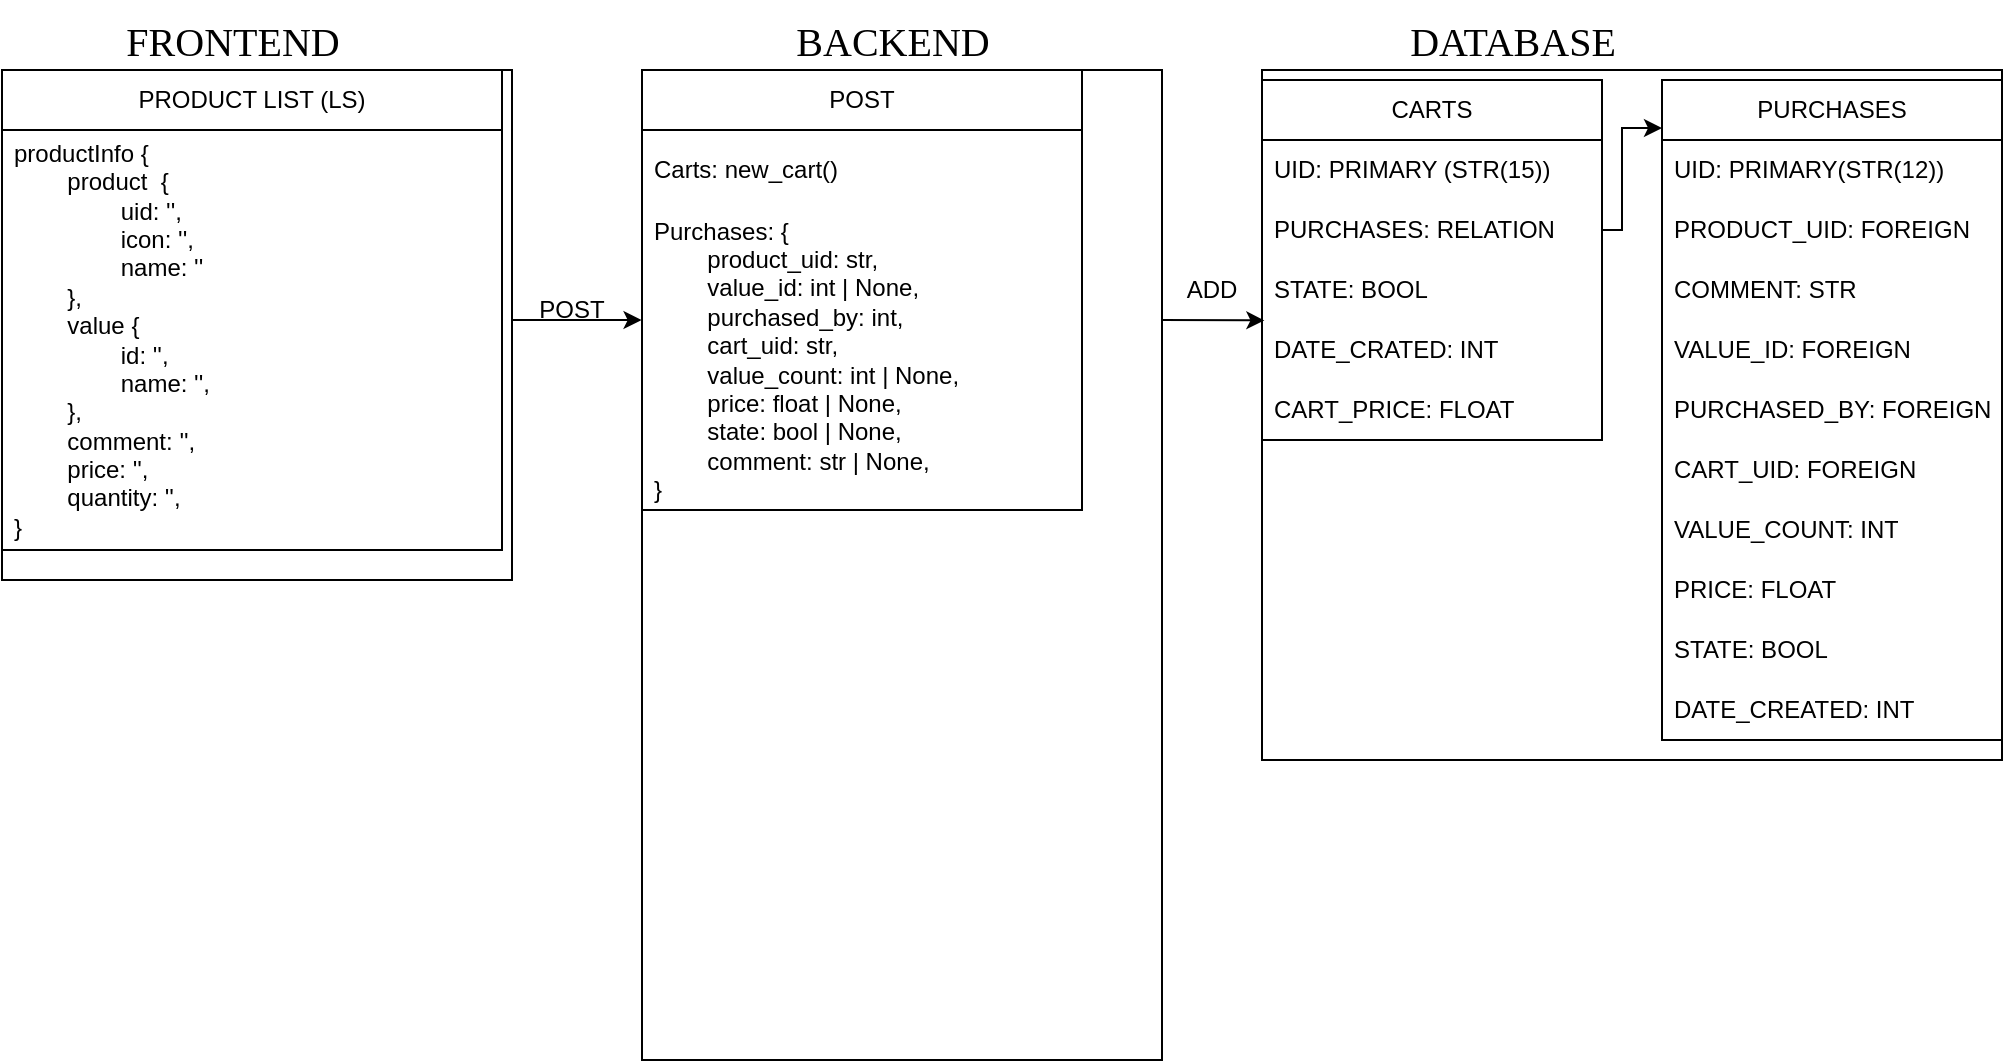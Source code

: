 <mxfile version="21.6.5" type="github">
  <diagram name="Страница 1" id="HZFbQNebpS3dsYPXrG0u">
    <mxGraphModel dx="1980" dy="1144" grid="1" gridSize="10" guides="1" tooltips="1" connect="1" arrows="1" fold="1" page="1" pageScale="1" pageWidth="827" pageHeight="1169" math="0" shadow="0">
      <root>
        <mxCell id="0" />
        <mxCell id="1" parent="0" />
        <mxCell id="mFnuZ9e1Q0QXPRqKt2S9-1" value="" style="whiteSpace=wrap;html=1;aspect=fixed;" vertex="1" parent="1">
          <mxGeometry x="20" y="35" width="255" height="255" as="geometry" />
        </mxCell>
        <mxCell id="mFnuZ9e1Q0QXPRqKt2S9-2" value="&lt;font size=&quot;1&quot; face=&quot;Lucida Console&quot;&gt;&lt;span style=&quot;font-size: 20px;&quot;&gt;FRONTEND&lt;/span&gt;&lt;/font&gt;" style="text;html=1;align=center;verticalAlign=middle;resizable=0;points=[];autosize=1;strokeColor=none;fillColor=none;" vertex="1" parent="1">
          <mxGeometry x="75" width="120" height="40" as="geometry" />
        </mxCell>
        <mxCell id="mFnuZ9e1Q0QXPRqKt2S9-3" value="" style="whiteSpace=wrap;html=1;" vertex="1" parent="1">
          <mxGeometry x="340" y="35" width="260" height="495" as="geometry" />
        </mxCell>
        <mxCell id="mFnuZ9e1Q0QXPRqKt2S9-4" value="&lt;font size=&quot;1&quot; face=&quot;Lucida Console&quot;&gt;&lt;span style=&quot;font-size: 20px;&quot;&gt;BACKEND&lt;/span&gt;&lt;/font&gt;" style="text;html=1;align=center;verticalAlign=middle;resizable=0;points=[];autosize=1;strokeColor=none;fillColor=none;" vertex="1" parent="1">
          <mxGeometry x="410" width="110" height="40" as="geometry" />
        </mxCell>
        <mxCell id="mFnuZ9e1Q0QXPRqKt2S9-6" value="PRODUCT LIST (LS)" style="swimlane;fontStyle=0;childLayout=stackLayout;horizontal=1;startSize=30;horizontalStack=0;resizeParent=1;resizeParentMax=0;resizeLast=0;collapsible=1;marginBottom=0;whiteSpace=wrap;html=1;" vertex="1" parent="1">
          <mxGeometry x="20" y="35" width="250" height="240" as="geometry" />
        </mxCell>
        <mxCell id="mFnuZ9e1Q0QXPRqKt2S9-36" value="productInfo {&lt;br&gt;&lt;span style=&quot;white-space: pre;&quot;&gt;&#x9;&lt;/span&gt;product&amp;nbsp; {&lt;br&gt;&lt;span style=&quot;white-space: pre;&quot;&gt;&lt;span style=&quot;white-space: pre;&quot;&gt;&#x9;&lt;span style=&quot;white-space: pre;&quot;&gt;&#x9;&lt;/span&gt;u&lt;/span&gt;id: &#39;&#39;,&lt;br&gt;&lt;span style=&quot;white-space: pre;&quot;&gt;&lt;span style=&quot;white-space: pre;&quot;&gt;&#x9;&lt;/span&gt;&lt;span style=&quot;white-space: pre;&quot;&gt;&#x9;&lt;/span&gt;icon: &#39;&#39;,&lt;br&gt;&lt;span style=&quot;white-space: pre;&quot;&gt;&#x9;&lt;/span&gt;&lt;span style=&quot;white-space: pre;&quot;&gt;&#x9;&lt;/span&gt;name: &#39;&#39;&#x9;&lt;/span&gt;&#x9;&lt;/span&gt;&lt;br&gt;&lt;span style=&quot;white-space: pre;&quot;&gt;&#x9;&lt;/span&gt;},&lt;br&gt;&lt;span style=&quot;white-space: pre;&quot;&gt;&#x9;&lt;/span&gt;value {&lt;br&gt;&lt;span style=&quot;white-space: pre;&quot;&gt;&lt;span style=&quot;white-space: pre;&quot;&gt;&#x9;&lt;span style=&quot;white-space: pre;&quot;&gt;&#x9;&lt;/span&gt;i&lt;/span&gt;d: &#39;&#39;,&lt;br/&gt;&lt;span style=&quot;white-space: pre;&quot;&gt;&#x9;&lt;/span&gt;&lt;span style=&quot;white-space: pre;&quot;&gt;&#x9;&lt;/span&gt;name: &#39;&#39;,&#x9;&lt;/span&gt;&lt;br&gt;&lt;span style=&quot;white-space: pre;&quot;&gt;&#x9;&lt;/span&gt;},&lt;br&gt;&lt;span style=&quot;white-space: pre;&quot;&gt;&#x9;&lt;/span&gt;comment: &#39;&#39;,&lt;br&gt;&lt;span style=&quot;white-space: pre;&quot;&gt;&#x9;&lt;/span&gt;price: &#39;&#39;,&lt;br&gt;&lt;span style=&quot;white-space: pre;&quot;&gt;&#x9;&lt;/span&gt;quantity: &#39;&#39;,&lt;br&gt;}" style="text;strokeColor=none;fillColor=none;align=left;verticalAlign=middle;spacingLeft=4;spacingRight=4;overflow=hidden;points=[[0,0.5],[1,0.5]];portConstraint=eastwest;rotatable=0;whiteSpace=wrap;html=1;" vertex="1" parent="mFnuZ9e1Q0QXPRqKt2S9-6">
          <mxGeometry y="30" width="250" height="210" as="geometry" />
        </mxCell>
        <mxCell id="mFnuZ9e1Q0QXPRqKt2S9-13" value="" style="whiteSpace=wrap;html=1;" vertex="1" parent="1">
          <mxGeometry x="650" y="35" width="370" height="345" as="geometry" />
        </mxCell>
        <mxCell id="mFnuZ9e1Q0QXPRqKt2S9-14" value="&lt;font size=&quot;1&quot; face=&quot;Lucida Console&quot;&gt;&lt;span style=&quot;font-size: 20px;&quot;&gt;DATABASE&lt;/span&gt;&lt;/font&gt;" style="text;html=1;align=center;verticalAlign=middle;resizable=0;points=[];autosize=1;strokeColor=none;fillColor=none;" vertex="1" parent="1">
          <mxGeometry x="715" width="120" height="40" as="geometry" />
        </mxCell>
        <mxCell id="mFnuZ9e1Q0QXPRqKt2S9-15" value="" style="endArrow=classic;html=1;rounded=0;entryX=0.007;entryY=0.007;entryDx=0;entryDy=0;entryPerimeter=0;" edge="1" parent="1" target="mFnuZ9e1Q0QXPRqKt2S9-52">
          <mxGeometry width="50" height="50" relative="1" as="geometry">
            <mxPoint x="600" y="160" as="sourcePoint" />
            <mxPoint x="620.0" y="150" as="targetPoint" />
          </mxGeometry>
        </mxCell>
        <mxCell id="mFnuZ9e1Q0QXPRqKt2S9-20" value="POST" style="text;html=1;strokeColor=none;fillColor=none;align=center;verticalAlign=middle;whiteSpace=wrap;rounded=0;" vertex="1" parent="1">
          <mxGeometry x="275" y="140" width="60" height="30" as="geometry" />
        </mxCell>
        <mxCell id="mFnuZ9e1Q0QXPRqKt2S9-23" value="ADD" style="text;html=1;strokeColor=none;fillColor=none;align=center;verticalAlign=middle;whiteSpace=wrap;rounded=0;" vertex="1" parent="1">
          <mxGeometry x="600" y="130" width="50" height="30" as="geometry" />
        </mxCell>
        <mxCell id="mFnuZ9e1Q0QXPRqKt2S9-24" value="POST" style="swimlane;fontStyle=0;childLayout=stackLayout;horizontal=1;startSize=30;horizontalStack=0;resizeParent=1;resizeParentMax=0;resizeLast=0;collapsible=1;marginBottom=0;whiteSpace=wrap;html=1;" vertex="1" parent="1">
          <mxGeometry x="340" y="35" width="220" height="220" as="geometry" />
        </mxCell>
        <mxCell id="mFnuZ9e1Q0QXPRqKt2S9-37" value="Carts: new_cart()" style="text;strokeColor=none;fillColor=none;align=left;verticalAlign=middle;spacingLeft=4;spacingRight=4;overflow=hidden;points=[[0,0.5],[1,0.5]];portConstraint=eastwest;rotatable=0;whiteSpace=wrap;html=1;" vertex="1" parent="mFnuZ9e1Q0QXPRqKt2S9-24">
          <mxGeometry y="30" width="220" height="40" as="geometry" />
        </mxCell>
        <mxCell id="mFnuZ9e1Q0QXPRqKt2S9-27" value="Purchases: {&lt;br&gt;&lt;span style=&quot;white-space: pre;&quot;&gt;&#x9;&lt;/span&gt;product_uid: str,&lt;br&gt;&lt;span style=&quot;white-space: pre;&quot;&gt;&#x9;&lt;/span&gt;value_id: int | None,&lt;br&gt;&lt;span style=&quot;white-space: pre;&quot;&gt;&#x9;&lt;/span&gt;purchased_by: int,&lt;br&gt;&lt;span style=&quot;white-space: pre;&quot;&gt;&#x9;&lt;/span&gt;cart_uid: str,&lt;br&gt;&lt;span style=&quot;white-space: pre;&quot;&gt;&#x9;&lt;/span&gt;value_count: int | None,&lt;br&gt;&lt;span style=&quot;white-space: pre;&quot;&gt;&#x9;&lt;/span&gt;price: float | None,&lt;br&gt;&lt;span style=&quot;white-space: pre;&quot;&gt;&#x9;&lt;/span&gt;state: bool | None,&lt;br&gt;&lt;span style=&quot;white-space: pre;&quot;&gt;&#x9;&lt;/span&gt;comment: str | None,&lt;br&gt;}" style="text;strokeColor=none;fillColor=none;align=left;verticalAlign=middle;spacingLeft=4;spacingRight=4;overflow=hidden;points=[[0,0.5],[1,0.5]];portConstraint=eastwest;rotatable=0;whiteSpace=wrap;html=1;" vertex="1" parent="mFnuZ9e1Q0QXPRqKt2S9-24">
          <mxGeometry y="70" width="220" height="150" as="geometry" />
        </mxCell>
        <mxCell id="mFnuZ9e1Q0QXPRqKt2S9-39" value="" style="endArrow=classic;html=1;rounded=0;exitX=0.004;exitY=0.666;exitDx=0;exitDy=0;entryX=-0.001;entryY=0.367;entryDx=0;entryDy=0;entryPerimeter=0;exitPerimeter=0;" edge="1" parent="1" source="mFnuZ9e1Q0QXPRqKt2S9-20" target="mFnuZ9e1Q0QXPRqKt2S9-27">
          <mxGeometry width="50" height="50" relative="1" as="geometry">
            <mxPoint x="430" y="320" as="sourcePoint" />
            <mxPoint x="480" y="270" as="targetPoint" />
          </mxGeometry>
        </mxCell>
        <mxCell id="mFnuZ9e1Q0QXPRqKt2S9-40" value="CARTS" style="swimlane;fontStyle=0;childLayout=stackLayout;horizontal=1;startSize=30;horizontalStack=0;resizeParent=1;resizeParentMax=0;resizeLast=0;collapsible=1;marginBottom=0;whiteSpace=wrap;html=1;" vertex="1" parent="1">
          <mxGeometry x="650" y="40" width="170" height="180" as="geometry" />
        </mxCell>
        <mxCell id="mFnuZ9e1Q0QXPRqKt2S9-41" value="UID: PRIMARY (STR(15))" style="text;strokeColor=none;fillColor=none;align=left;verticalAlign=middle;spacingLeft=4;spacingRight=4;overflow=hidden;points=[[0,0.5],[1,0.5]];portConstraint=eastwest;rotatable=0;whiteSpace=wrap;html=1;" vertex="1" parent="mFnuZ9e1Q0QXPRqKt2S9-40">
          <mxGeometry y="30" width="170" height="30" as="geometry" />
        </mxCell>
        <mxCell id="mFnuZ9e1Q0QXPRqKt2S9-42" value="PURCHASES: RELATION" style="text;strokeColor=none;fillColor=none;align=left;verticalAlign=middle;spacingLeft=4;spacingRight=4;overflow=hidden;points=[[0,0.5],[1,0.5]];portConstraint=eastwest;rotatable=0;whiteSpace=wrap;html=1;" vertex="1" parent="mFnuZ9e1Q0QXPRqKt2S9-40">
          <mxGeometry y="60" width="170" height="30" as="geometry" />
        </mxCell>
        <mxCell id="mFnuZ9e1Q0QXPRqKt2S9-43" value="STATE: BOOL" style="text;strokeColor=none;fillColor=none;align=left;verticalAlign=middle;spacingLeft=4;spacingRight=4;overflow=hidden;points=[[0,0.5],[1,0.5]];portConstraint=eastwest;rotatable=0;whiteSpace=wrap;html=1;" vertex="1" parent="mFnuZ9e1Q0QXPRqKt2S9-40">
          <mxGeometry y="90" width="170" height="30" as="geometry" />
        </mxCell>
        <mxCell id="mFnuZ9e1Q0QXPRqKt2S9-52" value="DATE_CRATED: INT" style="text;strokeColor=none;fillColor=none;align=left;verticalAlign=middle;spacingLeft=4;spacingRight=4;overflow=hidden;points=[[0,0.5],[1,0.5]];portConstraint=eastwest;rotatable=0;whiteSpace=wrap;html=1;" vertex="1" parent="mFnuZ9e1Q0QXPRqKt2S9-40">
          <mxGeometry y="120" width="170" height="30" as="geometry" />
        </mxCell>
        <mxCell id="mFnuZ9e1Q0QXPRqKt2S9-53" value="CART_PRICE: FLOAT" style="text;strokeColor=none;fillColor=none;align=left;verticalAlign=middle;spacingLeft=4;spacingRight=4;overflow=hidden;points=[[0,0.5],[1,0.5]];portConstraint=eastwest;rotatable=0;whiteSpace=wrap;html=1;" vertex="1" parent="mFnuZ9e1Q0QXPRqKt2S9-40">
          <mxGeometry y="150" width="170" height="30" as="geometry" />
        </mxCell>
        <mxCell id="mFnuZ9e1Q0QXPRqKt2S9-44" value="PURCHASES" style="swimlane;fontStyle=0;childLayout=stackLayout;horizontal=1;startSize=30;horizontalStack=0;resizeParent=1;resizeParentMax=0;resizeLast=0;collapsible=1;marginBottom=0;whiteSpace=wrap;html=1;" vertex="1" parent="1">
          <mxGeometry x="850" y="40" width="170" height="330" as="geometry" />
        </mxCell>
        <mxCell id="mFnuZ9e1Q0QXPRqKt2S9-45" value="UID: PRIMARY(STR(12))" style="text;strokeColor=none;fillColor=none;align=left;verticalAlign=middle;spacingLeft=4;spacingRight=4;overflow=hidden;points=[[0,0.5],[1,0.5]];portConstraint=eastwest;rotatable=0;whiteSpace=wrap;html=1;" vertex="1" parent="mFnuZ9e1Q0QXPRqKt2S9-44">
          <mxGeometry y="30" width="170" height="30" as="geometry" />
        </mxCell>
        <mxCell id="mFnuZ9e1Q0QXPRqKt2S9-46" value="PRODUCT_UID: FOREIGN" style="text;strokeColor=none;fillColor=none;align=left;verticalAlign=middle;spacingLeft=4;spacingRight=4;overflow=hidden;points=[[0,0.5],[1,0.5]];portConstraint=eastwest;rotatable=0;whiteSpace=wrap;html=1;" vertex="1" parent="mFnuZ9e1Q0QXPRqKt2S9-44">
          <mxGeometry y="60" width="170" height="30" as="geometry" />
        </mxCell>
        <mxCell id="mFnuZ9e1Q0QXPRqKt2S9-47" value="COMMENT: STR" style="text;strokeColor=none;fillColor=none;align=left;verticalAlign=middle;spacingLeft=4;spacingRight=4;overflow=hidden;points=[[0,0.5],[1,0.5]];portConstraint=eastwest;rotatable=0;whiteSpace=wrap;html=1;" vertex="1" parent="mFnuZ9e1Q0QXPRqKt2S9-44">
          <mxGeometry y="90" width="170" height="30" as="geometry" />
        </mxCell>
        <mxCell id="mFnuZ9e1Q0QXPRqKt2S9-54" value="VALUE_ID: FOREIGN" style="text;strokeColor=none;fillColor=none;align=left;verticalAlign=middle;spacingLeft=4;spacingRight=4;overflow=hidden;points=[[0,0.5],[1,0.5]];portConstraint=eastwest;rotatable=0;whiteSpace=wrap;html=1;" vertex="1" parent="mFnuZ9e1Q0QXPRqKt2S9-44">
          <mxGeometry y="120" width="170" height="30" as="geometry" />
        </mxCell>
        <mxCell id="mFnuZ9e1Q0QXPRqKt2S9-55" value="PURCHASED_BY: FOREIGN" style="text;strokeColor=none;fillColor=none;align=left;verticalAlign=middle;spacingLeft=4;spacingRight=4;overflow=hidden;points=[[0,0.5],[1,0.5]];portConstraint=eastwest;rotatable=0;whiteSpace=wrap;html=1;" vertex="1" parent="mFnuZ9e1Q0QXPRqKt2S9-44">
          <mxGeometry y="150" width="170" height="30" as="geometry" />
        </mxCell>
        <mxCell id="mFnuZ9e1Q0QXPRqKt2S9-56" value="CART_UID: FOREIGN" style="text;strokeColor=none;fillColor=none;align=left;verticalAlign=middle;spacingLeft=4;spacingRight=4;overflow=hidden;points=[[0,0.5],[1,0.5]];portConstraint=eastwest;rotatable=0;whiteSpace=wrap;html=1;" vertex="1" parent="mFnuZ9e1Q0QXPRqKt2S9-44">
          <mxGeometry y="180" width="170" height="30" as="geometry" />
        </mxCell>
        <mxCell id="mFnuZ9e1Q0QXPRqKt2S9-57" value="VALUE_COUNT: INT" style="text;strokeColor=none;fillColor=none;align=left;verticalAlign=middle;spacingLeft=4;spacingRight=4;overflow=hidden;points=[[0,0.5],[1,0.5]];portConstraint=eastwest;rotatable=0;whiteSpace=wrap;html=1;" vertex="1" parent="mFnuZ9e1Q0QXPRqKt2S9-44">
          <mxGeometry y="210" width="170" height="30" as="geometry" />
        </mxCell>
        <mxCell id="mFnuZ9e1Q0QXPRqKt2S9-58" value="PRICE: FLOAT&lt;br&gt;" style="text;strokeColor=none;fillColor=none;align=left;verticalAlign=middle;spacingLeft=4;spacingRight=4;overflow=hidden;points=[[0,0.5],[1,0.5]];portConstraint=eastwest;rotatable=0;whiteSpace=wrap;html=1;" vertex="1" parent="mFnuZ9e1Q0QXPRqKt2S9-44">
          <mxGeometry y="240" width="170" height="30" as="geometry" />
        </mxCell>
        <mxCell id="mFnuZ9e1Q0QXPRqKt2S9-59" value="STATE: BOOL" style="text;strokeColor=none;fillColor=none;align=left;verticalAlign=middle;spacingLeft=4;spacingRight=4;overflow=hidden;points=[[0,0.5],[1,0.5]];portConstraint=eastwest;rotatable=0;whiteSpace=wrap;html=1;" vertex="1" parent="mFnuZ9e1Q0QXPRqKt2S9-44">
          <mxGeometry y="270" width="170" height="30" as="geometry" />
        </mxCell>
        <mxCell id="mFnuZ9e1Q0QXPRqKt2S9-60" value="DATE_CREATED: INT" style="text;strokeColor=none;fillColor=none;align=left;verticalAlign=middle;spacingLeft=4;spacingRight=4;overflow=hidden;points=[[0,0.5],[1,0.5]];portConstraint=eastwest;rotatable=0;whiteSpace=wrap;html=1;" vertex="1" parent="mFnuZ9e1Q0QXPRqKt2S9-44">
          <mxGeometry y="300" width="170" height="30" as="geometry" />
        </mxCell>
        <mxCell id="mFnuZ9e1Q0QXPRqKt2S9-49" value="" style="edgeStyle=orthogonalEdgeStyle;rounded=0;orthogonalLoop=1;jettySize=auto;html=1;" edge="1" parent="1" source="mFnuZ9e1Q0QXPRqKt2S9-42" target="mFnuZ9e1Q0QXPRqKt2S9-44">
          <mxGeometry relative="1" as="geometry">
            <mxPoint x="852" y="60" as="targetPoint" />
            <Array as="points">
              <mxPoint x="830" y="115" />
              <mxPoint x="830" y="64" />
            </Array>
          </mxGeometry>
        </mxCell>
      </root>
    </mxGraphModel>
  </diagram>
</mxfile>
